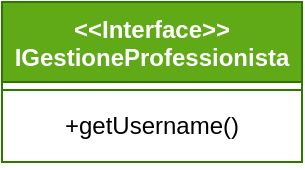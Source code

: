 <mxfile version="21.3.4" type="github">
  <diagram name="Pagina-1" id="FHztDyB_CoshS5CFHrLU">
    <mxGraphModel dx="435" dy="751" grid="1" gridSize="10" guides="1" tooltips="1" connect="1" arrows="1" fold="1" page="1" pageScale="1" pageWidth="827" pageHeight="1169" math="0" shadow="0">
      <root>
        <mxCell id="0" />
        <mxCell id="1" parent="0" />
        <mxCell id="CF2T3lVQrBEGphpFlgE0-1" value="&lt;div&gt;&amp;lt;&amp;lt;Interface&amp;gt;&amp;gt;&lt;/div&gt;&lt;div&gt;IGestioneProfessionista&lt;br&gt;&lt;/div&gt;" style="swimlane;fontStyle=1;align=center;verticalAlign=top;childLayout=stackLayout;horizontal=1;startSize=40;horizontalStack=0;resizeParent=1;resizeParentMax=0;resizeLast=0;collapsible=1;marginBottom=0;whiteSpace=wrap;html=1;fillColor=#60a917;fontColor=#ffffff;strokeColor=#2D7600;" parent="1" vertex="1">
          <mxGeometry x="100" y="220" width="150" height="80" as="geometry" />
        </mxCell>
        <mxCell id="CF2T3lVQrBEGphpFlgE0-2" value="" style="line;strokeWidth=1;fillColor=none;align=left;verticalAlign=middle;spacingTop=-1;spacingLeft=3;spacingRight=3;rotatable=0;labelPosition=right;points=[];portConstraint=eastwest;strokeColor=inherit;" parent="CF2T3lVQrBEGphpFlgE0-1" vertex="1">
          <mxGeometry y="40" width="150" height="8" as="geometry" />
        </mxCell>
        <mxCell id="CF2T3lVQrBEGphpFlgE0-3" value="+getUsername()" style="text;strokeColor=none;fillColor=none;align=center;verticalAlign=top;spacingLeft=4;spacingRight=4;overflow=hidden;rotatable=0;points=[[0,0.5],[1,0.5]];portConstraint=eastwest;whiteSpace=wrap;html=1;" parent="CF2T3lVQrBEGphpFlgE0-1" vertex="1">
          <mxGeometry y="48" width="150" height="32" as="geometry" />
        </mxCell>
      </root>
    </mxGraphModel>
  </diagram>
</mxfile>

